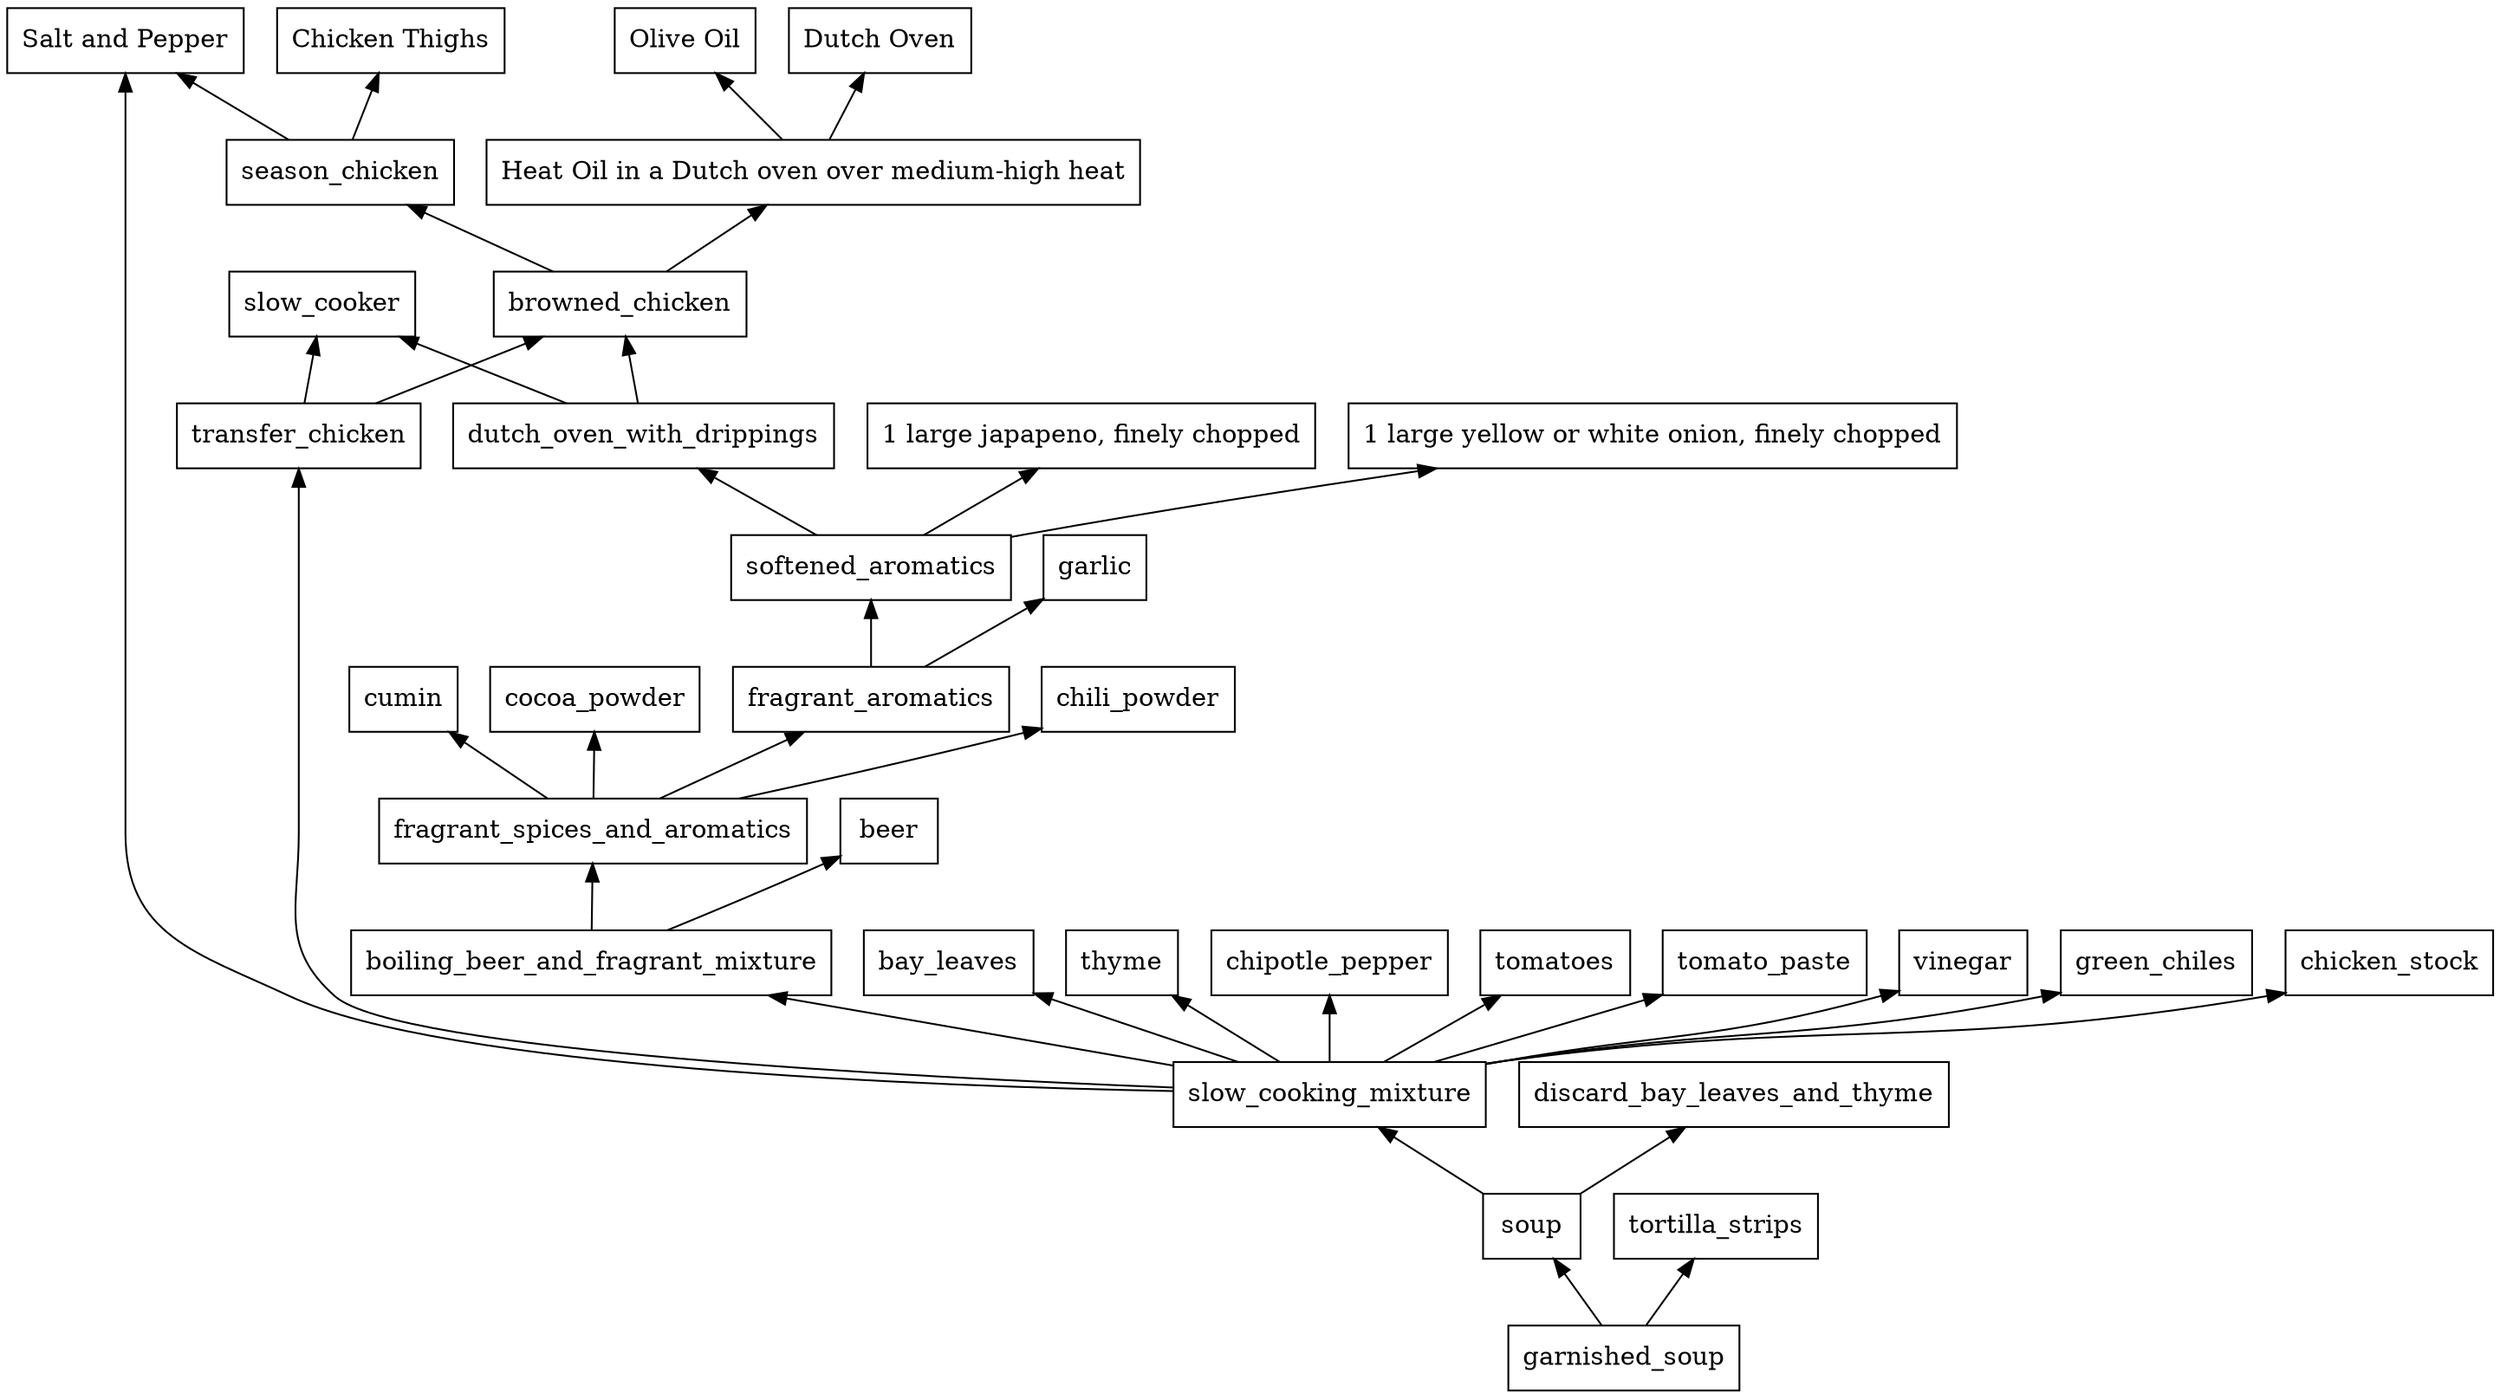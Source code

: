digraph recipe {
  rankdir=BT;
  node [shape=record];
  olive_oil [label="Olive Oil"];
  dutch_oven [label="Dutch Oven"];
  heat_oil [label="Heat Oil in a Dutch oven over medium-high heat"];
  heat_oil -> olive_oil, dutch_oven;
  salt_and_pepper [label="Salt and Pepper"];
  chicken_thighs [label="Chicken Thighs"];
  season_chicken -> salt_and_pepper, chicken_thighs;
  browned_chicken -> season_chicken, heat_oil;
  dutch_oven_with_drippings, transfer_chicken -> slow_cooker, browned_chicken;
  chopped_onion [label="1 large yellow or white onion, finely chopped"];
  jalapeno [label="1 large japapeno, finely chopped"];
  softened_aromatics -> chopped_onion, jalapeno, dutch_oven_with_drippings;
  fragrant_aromatics -> softened_aromatics, garlic;
  fragrant_spices_and_aromatics -> fragrant_aromatics, chili_powder, cumin, cocoa_powder;
  boiling_beer_and_fragrant_mixture -> fragrant_spices_and_aromatics, beer;
  slow_cooking_mixture -> transfer_chicken, boiling_beer_and_fragrant_mixture, bay_leaves, thyme, chipotle_pepper, tomatoes, tomato_paste, vinegar, green_chiles, chicken_stock, salt_and_pepper;
  soup -> discard_bay_leaves_and_thyme, slow_cooking_mixture;
  garnished_soup -> soup, tortilla_strips;
}

